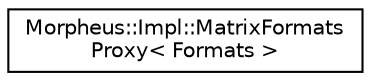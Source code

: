 digraph "Graphical Class Hierarchy"
{
 // LATEX_PDF_SIZE
  edge [fontname="Helvetica",fontsize="10",labelfontname="Helvetica",labelfontsize="10"];
  node [fontname="Helvetica",fontsize="10",shape=record];
  rankdir="LR";
  Node0 [label="Morpheus::Impl::MatrixFormats\lProxy\< Formats \>",height=0.2,width=0.4,color="black", fillcolor="white", style="filled",URL="$structMorpheus_1_1Impl_1_1MatrixFormatsProxy.html",tooltip=" "];
}
